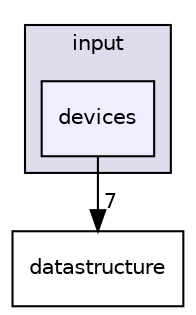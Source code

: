 digraph "interfaces/api/input/devices" {
  compound=true
  node [ fontsize="10", fontname="Helvetica"];
  edge [ labelfontsize="10", labelfontname="Helvetica"];
  subgraph clusterdir_ce220005e573b530971a540db913291c {
    graph [ bgcolor="#ddddee", pencolor="black", label="input" fontname="Helvetica", fontsize="10", URL="dir_ce220005e573b530971a540db913291c.html"]
  dir_1bff30f5cab08762b3a79c634079da05 [shape=box, label="devices", style="filled", fillcolor="#eeeeff", pencolor="black", URL="dir_1bff30f5cab08762b3a79c634079da05.html"];
  }
  dir_3163639002ef67c6c12f1b2ccf7afca4 [shape=box label="datastructure" URL="dir_3163639002ef67c6c12f1b2ccf7afca4.html"];
  dir_1bff30f5cab08762b3a79c634079da05->dir_3163639002ef67c6c12f1b2ccf7afca4 [headlabel="7", labeldistance=1.5 headhref="dir_000009_000029.html"];
}
